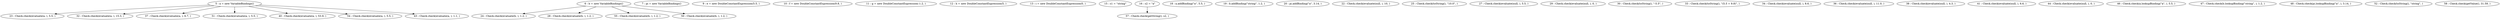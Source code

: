 digraph G {
"5 : a = new VariableBindings()"
"5 : a = new VariableBindings()" -> "23 : Check.check(evaluate(a, ), 5.5, )"
"5 : a = new VariableBindings()" -> "32 : Check.check(evaluate(a, ), 15.3, )"
"5 : a = new VariableBindings()" -> "37 : Check.check(evaluate(a, ), 6.7, )"
"5 : a = new VariableBindings()" -> "51 : Check.check(evaluate(a, ), 5.5, )"
"5 : a = new VariableBindings()" -> "40 : Check.check(evaluate(a, ), 53.9, )"
"5 : a = new VariableBindings()" -> "54 : Check.check(evaluate(a, ), 5.5, )"
"5 : a = new VariableBindings()" -> "43 : Check.check(evaluate(a, ), 1.1, )"
"6 : b = new VariableBindings()"
"6 : b = new VariableBindings()" -> "24 : Check.check(evaluate(b, ), 1.2, )"
"6 : b = new VariableBindings()" -> "28 : Check.check(evaluate(b, ), 1.2, )"
"6 : b = new VariableBindings()" -> "55 : Check.check(evaluate(b, ), 1.2, )"
"6 : b = new VariableBindings()" -> "50 : Check.check(evaluate(b, ), 1.2, )"
"7 : pi = new VariableBindings()"
"9 : e = new DoubleConstantExpression(5.5, )"
"10 : f = new DoubleConstantExpression(9.8, )"
"11 : g = new DoubleConstantExpression(-1.2, )"
"12 : h = new DoubleConstantExpression(5, )"
"13 : i = new DoubleConstantExpression(0, )"
"15 : s1 = \"string\""
"16 : s2 = \"a\""
"16 : s2 = \"a\"" -> "57 : Check.check(getString(), s2, )"
"18 : a.addBinding(\"a\", 5.5, )"
"19 : b.addBinding(\"string\", 1.2, )"
"20 : pi.addBinding(\"a\", 3.14, )"
"22 : Check.check(evaluate(null, ), 10, )"
"23 : Check.check(evaluate(a, ), 5.5, )"
"24 : Check.check(evaluate(b, ), 1.2, )"
"25 : Check.check(toString(), \"10.0\", )"
"27 : Check.check(evaluate(null, ), 5.5, )"
"28 : Check.check(evaluate(b, ), 1.2, )"
"29 : Check.check(evaluate(null, ), 0, )"
"30 : Check.check(toString(), \"-5.5\", )"
"32 : Check.check(evaluate(a, ), 15.3, )"
"33 : Check.check(toString(), \"(5.5 + 9.8)\", )"
"34 : Check.check(evaluate(null, ), 8.6, )"
"36 : Check.check(evaluate(null, ), 11.0, )"
"37 : Check.check(evaluate(a, ), 6.7, )"
"38 : Check.check(evaluate(null, ), 4.3, )"
"40 : Check.check(evaluate(a, ), 53.9, )"
"41 : Check.check(evaluate(null, ), 6.6, )"
"43 : Check.check(evaluate(a, ), 1.1, )"
"44 : Check.check(evaluate(null, ), 0, )"
"46 : Check.check(a.lookupBinding(\"a\", ), 5.5, )"
"47 : Check.check(b.lookupBinding(\"string\", ), 1.2, )"
"48 : Check.check(pi.lookupBinding(\"a\", ), 3.14, )"
"50 : Check.check(evaluate(b, ), 1.2, )"
"51 : Check.check(evaluate(a, ), 5.5, )"
"52 : Check.check(toString(), \"string\", )"
"54 : Check.check(evaluate(a, ), 5.5, )"
"55 : Check.check(evaluate(b, ), 1.2, )"
"57 : Check.check(getString(), s2, )"
"58 : Check.check(getValue(), 31.59, )"
}
